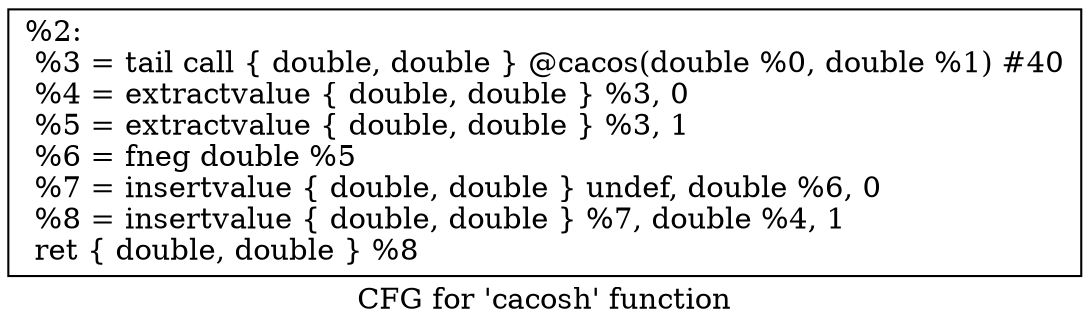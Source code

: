 digraph "CFG for 'cacosh' function" {
	label="CFG for 'cacosh' function";

	Node0x1d76680 [shape=record,label="{%2:\l  %3 = tail call \{ double, double \} @cacos(double %0, double %1) #40\l  %4 = extractvalue \{ double, double \} %3, 0\l  %5 = extractvalue \{ double, double \} %3, 1\l  %6 = fneg double %5\l  %7 = insertvalue \{ double, double \} undef, double %6, 0\l  %8 = insertvalue \{ double, double \} %7, double %4, 1\l  ret \{ double, double \} %8\l}"];
}
